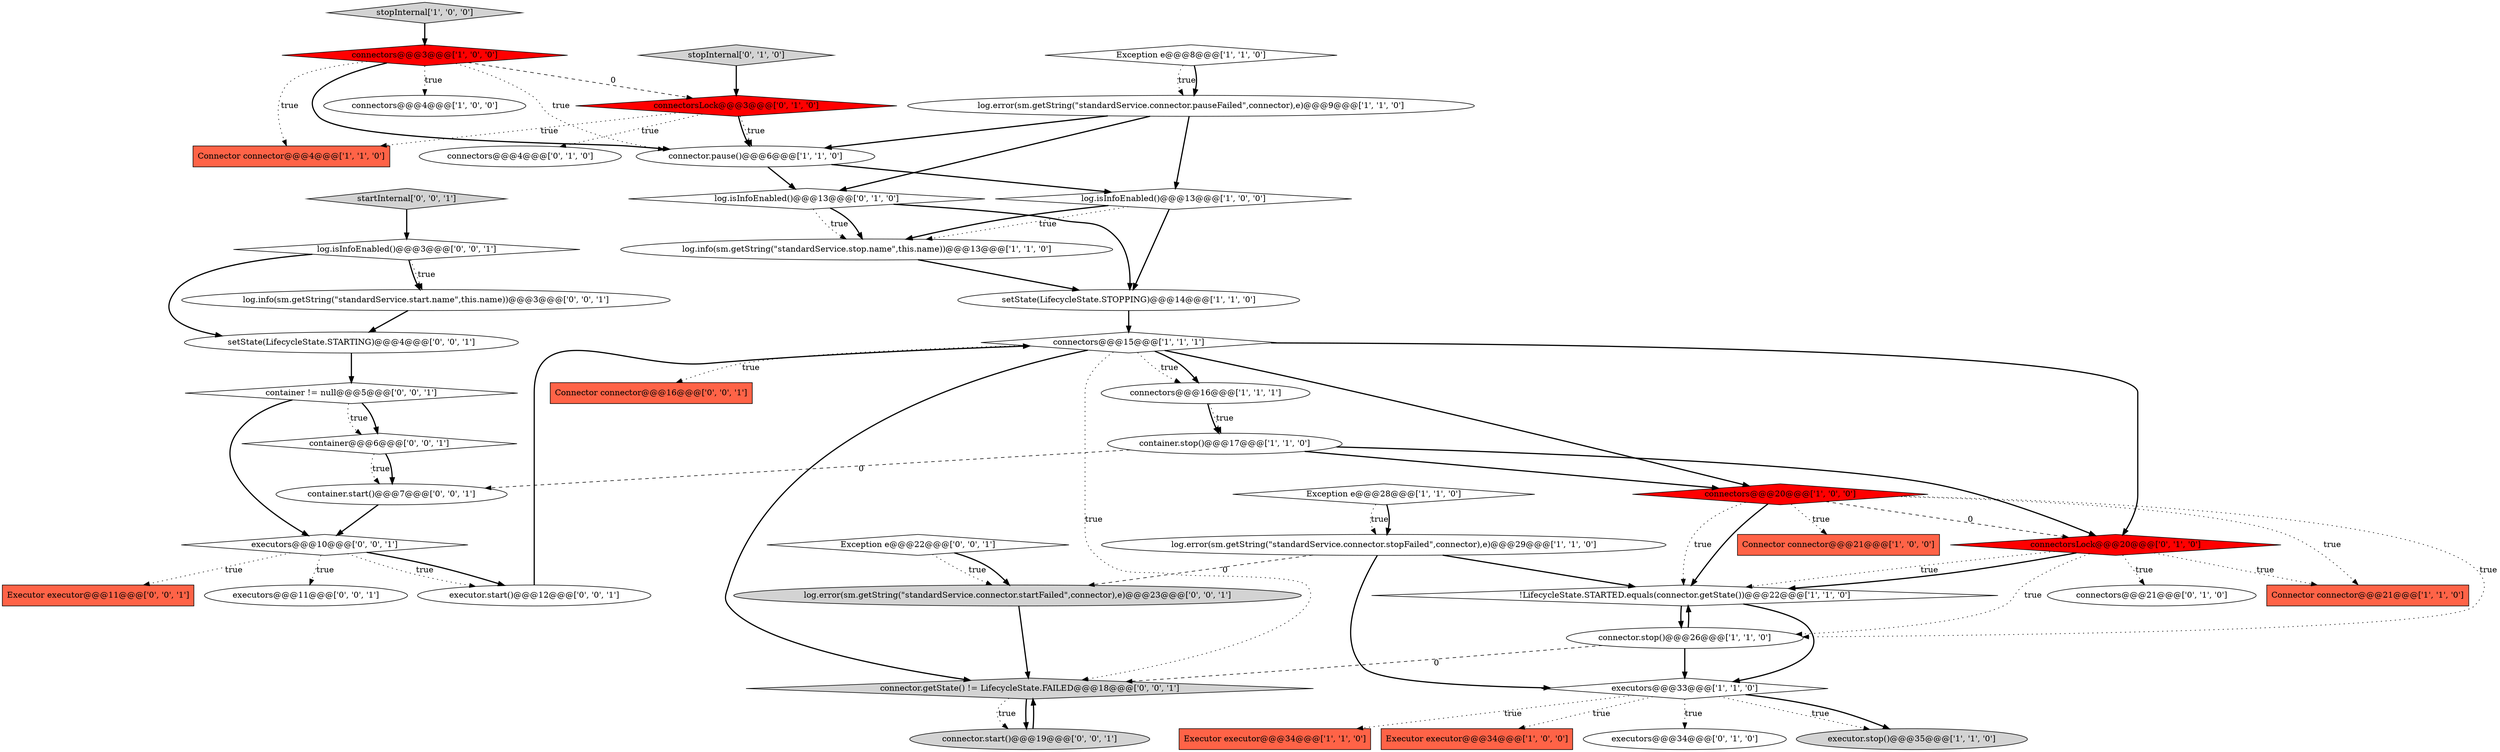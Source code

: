 digraph {
18 [style = filled, label = "setState(LifecycleState.STOPPING)@@@14@@@['1', '1', '0']", fillcolor = white, shape = ellipse image = "AAA0AAABBB1BBB"];
27 [style = filled, label = "log.isInfoEnabled()@@@13@@@['0', '1', '0']", fillcolor = white, shape = diamond image = "AAA0AAABBB2BBB"];
34 [style = filled, label = "setState(LifecycleState.STARTING)@@@4@@@['0', '0', '1']", fillcolor = white, shape = ellipse image = "AAA0AAABBB3BBB"];
38 [style = filled, label = "log.isInfoEnabled()@@@3@@@['0', '0', '1']", fillcolor = white, shape = diamond image = "AAA0AAABBB3BBB"];
14 [style = filled, label = "executors@@@33@@@['1', '1', '0']", fillcolor = white, shape = diamond image = "AAA0AAABBB1BBB"];
1 [style = filled, label = "log.isInfoEnabled()@@@13@@@['1', '0', '0']", fillcolor = white, shape = diamond image = "AAA0AAABBB1BBB"];
36 [style = filled, label = "log.error(sm.getString(\"standardService.connector.startFailed\",connector),e)@@@23@@@['0', '0', '1']", fillcolor = lightgray, shape = ellipse image = "AAA0AAABBB3BBB"];
19 [style = filled, label = "connectors@@@20@@@['1', '0', '0']", fillcolor = red, shape = diamond image = "AAA1AAABBB1BBB"];
20 [style = filled, label = "Connector connector@@@21@@@['1', '1', '0']", fillcolor = tomato, shape = box image = "AAA0AAABBB1BBB"];
32 [style = filled, label = "connector.getState() != LifecycleState.FAILED@@@18@@@['0', '0', '1']", fillcolor = lightgray, shape = diamond image = "AAA0AAABBB3BBB"];
31 [style = filled, label = "Connector connector@@@16@@@['0', '0', '1']", fillcolor = tomato, shape = box image = "AAA0AAABBB3BBB"];
8 [style = filled, label = "log.info(sm.getString(\"standardService.stop.name\",this.name))@@@13@@@['1', '1', '0']", fillcolor = white, shape = ellipse image = "AAA0AAABBB1BBB"];
11 [style = filled, label = "Executor executor@@@34@@@['1', '0', '0']", fillcolor = tomato, shape = box image = "AAA0AAABBB1BBB"];
12 [style = filled, label = "Connector connector@@@4@@@['1', '1', '0']", fillcolor = tomato, shape = box image = "AAA0AAABBB1BBB"];
3 [style = filled, label = "connector.pause()@@@6@@@['1', '1', '0']", fillcolor = white, shape = ellipse image = "AAA0AAABBB1BBB"];
0 [style = filled, label = "Connector connector@@@21@@@['1', '0', '0']", fillcolor = tomato, shape = box image = "AAA0AAABBB1BBB"];
23 [style = filled, label = "Exception e@@@8@@@['1', '1', '0']", fillcolor = white, shape = diamond image = "AAA0AAABBB1BBB"];
13 [style = filled, label = "Exception e@@@28@@@['1', '1', '0']", fillcolor = white, shape = diamond image = "AAA0AAABBB1BBB"];
30 [style = filled, label = "executors@@@34@@@['0', '1', '0']", fillcolor = white, shape = ellipse image = "AAA0AAABBB2BBB"];
37 [style = filled, label = "container.start()@@@7@@@['0', '0', '1']", fillcolor = white, shape = ellipse image = "AAA0AAABBB3BBB"];
6 [style = filled, label = "stopInternal['1', '0', '0']", fillcolor = lightgray, shape = diamond image = "AAA0AAABBB1BBB"];
41 [style = filled, label = "Exception e@@@22@@@['0', '0', '1']", fillcolor = white, shape = diamond image = "AAA0AAABBB3BBB"];
33 [style = filled, label = "container@@@6@@@['0', '0', '1']", fillcolor = white, shape = diamond image = "AAA0AAABBB3BBB"];
26 [style = filled, label = "stopInternal['0', '1', '0']", fillcolor = lightgray, shape = diamond image = "AAA0AAABBB2BBB"];
35 [style = filled, label = "executors@@@11@@@['0', '0', '1']", fillcolor = white, shape = ellipse image = "AAA0AAABBB3BBB"];
15 [style = filled, label = "container.stop()@@@17@@@['1', '1', '0']", fillcolor = white, shape = ellipse image = "AAA0AAABBB1BBB"];
7 [style = filled, label = "connectors@@@3@@@['1', '0', '0']", fillcolor = red, shape = diamond image = "AAA1AAABBB1BBB"];
22 [style = filled, label = "executor.stop()@@@35@@@['1', '1', '0']", fillcolor = lightgray, shape = ellipse image = "AAA0AAABBB1BBB"];
16 [style = filled, label = "connectors@@@15@@@['1', '1', '1']", fillcolor = white, shape = diamond image = "AAA0AAABBB1BBB"];
28 [style = filled, label = "connectorsLock@@@3@@@['0', '1', '0']", fillcolor = red, shape = diamond image = "AAA1AAABBB2BBB"];
45 [style = filled, label = "connector.start()@@@19@@@['0', '0', '1']", fillcolor = lightgray, shape = ellipse image = "AAA0AAABBB3BBB"];
46 [style = filled, label = "log.info(sm.getString(\"standardService.start.name\",this.name))@@@3@@@['0', '0', '1']", fillcolor = white, shape = ellipse image = "AAA0AAABBB3BBB"];
43 [style = filled, label = "executor.start()@@@12@@@['0', '0', '1']", fillcolor = white, shape = ellipse image = "AAA0AAABBB3BBB"];
24 [style = filled, label = "connectorsLock@@@20@@@['0', '1', '0']", fillcolor = red, shape = diamond image = "AAA1AAABBB2BBB"];
4 [style = filled, label = "log.error(sm.getString(\"standardService.connector.pauseFailed\",connector),e)@@@9@@@['1', '1', '0']", fillcolor = white, shape = ellipse image = "AAA0AAABBB1BBB"];
39 [style = filled, label = "Executor executor@@@11@@@['0', '0', '1']", fillcolor = tomato, shape = box image = "AAA0AAABBB3BBB"];
5 [style = filled, label = "!LifecycleState.STARTED.equals(connector.getState())@@@22@@@['1', '1', '0']", fillcolor = white, shape = diamond image = "AAA0AAABBB1BBB"];
29 [style = filled, label = "connectors@@@4@@@['0', '1', '0']", fillcolor = white, shape = ellipse image = "AAA0AAABBB2BBB"];
40 [style = filled, label = "container != null@@@5@@@['0', '0', '1']", fillcolor = white, shape = diamond image = "AAA0AAABBB3BBB"];
2 [style = filled, label = "connector.stop()@@@26@@@['1', '1', '0']", fillcolor = white, shape = ellipse image = "AAA0AAABBB1BBB"];
21 [style = filled, label = "log.error(sm.getString(\"standardService.connector.stopFailed\",connector),e)@@@29@@@['1', '1', '0']", fillcolor = white, shape = ellipse image = "AAA0AAABBB1BBB"];
25 [style = filled, label = "connectors@@@21@@@['0', '1', '0']", fillcolor = white, shape = ellipse image = "AAA0AAABBB2BBB"];
10 [style = filled, label = "connectors@@@16@@@['1', '1', '1']", fillcolor = white, shape = ellipse image = "AAA0AAABBB1BBB"];
9 [style = filled, label = "connectors@@@4@@@['1', '0', '0']", fillcolor = white, shape = ellipse image = "AAA0AAABBB1BBB"];
44 [style = filled, label = "startInternal['0', '0', '1']", fillcolor = lightgray, shape = diamond image = "AAA0AAABBB3BBB"];
42 [style = filled, label = "executors@@@10@@@['0', '0', '1']", fillcolor = white, shape = diamond image = "AAA0AAABBB3BBB"];
17 [style = filled, label = "Executor executor@@@34@@@['1', '1', '0']", fillcolor = tomato, shape = box image = "AAA0AAABBB1BBB"];
46->34 [style = bold, label=""];
24->25 [style = dotted, label="true"];
2->32 [style = dashed, label="0"];
32->45 [style = dotted, label="true"];
14->22 [style = dotted, label="true"];
16->10 [style = dotted, label="true"];
3->27 [style = bold, label=""];
41->36 [style = dotted, label="true"];
19->5 [style = bold, label=""];
23->4 [style = dotted, label="true"];
13->21 [style = dotted, label="true"];
2->14 [style = bold, label=""];
16->32 [style = dotted, label="true"];
14->11 [style = dotted, label="true"];
28->3 [style = bold, label=""];
26->28 [style = bold, label=""];
33->37 [style = dotted, label="true"];
24->5 [style = dotted, label="true"];
38->46 [style = dotted, label="true"];
4->3 [style = bold, label=""];
43->16 [style = bold, label=""];
8->18 [style = bold, label=""];
14->22 [style = bold, label=""];
16->32 [style = bold, label=""];
27->8 [style = dotted, label="true"];
16->19 [style = bold, label=""];
21->36 [style = dashed, label="0"];
44->38 [style = bold, label=""];
24->5 [style = bold, label=""];
7->12 [style = dotted, label="true"];
28->29 [style = dotted, label="true"];
42->43 [style = dotted, label="true"];
19->0 [style = dotted, label="true"];
1->8 [style = dotted, label="true"];
38->46 [style = bold, label=""];
6->7 [style = bold, label=""];
27->8 [style = bold, label=""];
42->39 [style = dotted, label="true"];
27->18 [style = bold, label=""];
1->8 [style = bold, label=""];
34->40 [style = bold, label=""];
3->1 [style = bold, label=""];
28->3 [style = dotted, label="true"];
16->24 [style = bold, label=""];
45->32 [style = bold, label=""];
15->19 [style = bold, label=""];
14->17 [style = dotted, label="true"];
14->30 [style = dotted, label="true"];
21->5 [style = bold, label=""];
40->33 [style = bold, label=""];
41->36 [style = bold, label=""];
7->28 [style = dashed, label="0"];
24->20 [style = dotted, label="true"];
38->34 [style = bold, label=""];
19->5 [style = dotted, label="true"];
4->1 [style = bold, label=""];
19->24 [style = dashed, label="0"];
33->37 [style = bold, label=""];
16->31 [style = dotted, label="true"];
37->42 [style = bold, label=""];
28->12 [style = dotted, label="true"];
2->5 [style = bold, label=""];
21->14 [style = bold, label=""];
18->16 [style = bold, label=""];
32->45 [style = bold, label=""];
42->43 [style = bold, label=""];
10->15 [style = bold, label=""];
40->33 [style = dotted, label="true"];
16->10 [style = bold, label=""];
19->2 [style = dotted, label="true"];
19->20 [style = dotted, label="true"];
15->37 [style = dashed, label="0"];
23->4 [style = bold, label=""];
36->32 [style = bold, label=""];
1->18 [style = bold, label=""];
7->9 [style = dotted, label="true"];
5->14 [style = bold, label=""];
7->3 [style = bold, label=""];
10->15 [style = dotted, label="true"];
5->2 [style = bold, label=""];
7->3 [style = dotted, label="true"];
15->24 [style = bold, label=""];
4->27 [style = bold, label=""];
42->35 [style = dotted, label="true"];
24->2 [style = dotted, label="true"];
13->21 [style = bold, label=""];
40->42 [style = bold, label=""];
}
